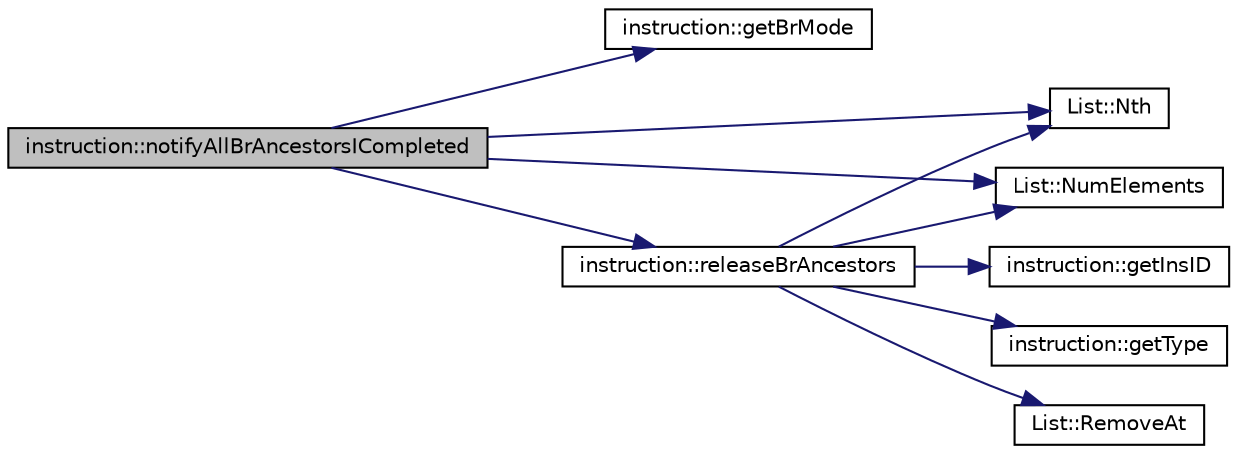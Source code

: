 digraph G
{
  edge [fontname="Helvetica",fontsize="10",labelfontname="Helvetica",labelfontsize="10"];
  node [fontname="Helvetica",fontsize="10",shape=record];
  rankdir=LR;
  Node1 [label="instruction::notifyAllBrAncestorsICompleted",height=0.2,width=0.4,color="black", fillcolor="grey75", style="filled" fontcolor="black"];
  Node1 -> Node2 [color="midnightblue",fontsize="10",style="solid"];
  Node2 [label="instruction::getBrMode",height=0.2,width=0.4,color="black", fillcolor="white", style="filled",URL="$classinstruction.html#a5ec270309f416ce62db5ea8e6478819d"];
  Node1 -> Node3 [color="midnightblue",fontsize="10",style="solid"];
  Node3 [label="List::Nth",height=0.2,width=0.4,color="black", fillcolor="white", style="filled",URL="$classList.html#a5eb964816de33c85e1d46658ddf8c6c4"];
  Node1 -> Node4 [color="midnightblue",fontsize="10",style="solid"];
  Node4 [label="List::NumElements",height=0.2,width=0.4,color="black", fillcolor="white", style="filled",URL="$classList.html#ac2e9d50f703b01bf643fa6ce50837c26"];
  Node1 -> Node5 [color="midnightblue",fontsize="10",style="solid"];
  Node5 [label="instruction::releaseBrAncestors",height=0.2,width=0.4,color="black", fillcolor="white", style="filled",URL="$classinstruction.html#a3ad24eb0105af8c9f593642c3961236f"];
  Node5 -> Node6 [color="midnightblue",fontsize="10",style="solid"];
  Node6 [label="instruction::getInsID",height=0.2,width=0.4,color="black", fillcolor="white", style="filled",URL="$classinstruction.html#a0856c8a7411c298a51cd8d8d5e2f8b12"];
  Node5 -> Node7 [color="midnightblue",fontsize="10",style="solid"];
  Node7 [label="instruction::getType",height=0.2,width=0.4,color="black", fillcolor="white", style="filled",URL="$classinstruction.html#a47623362d505a662b974624f81288389"];
  Node5 -> Node3 [color="midnightblue",fontsize="10",style="solid"];
  Node5 -> Node4 [color="midnightblue",fontsize="10",style="solid"];
  Node5 -> Node8 [color="midnightblue",fontsize="10",style="solid"];
  Node8 [label="List::RemoveAt",height=0.2,width=0.4,color="black", fillcolor="white", style="filled",URL="$classList.html#af17f72d263f90d53ea8501b5b1853470"];
}

